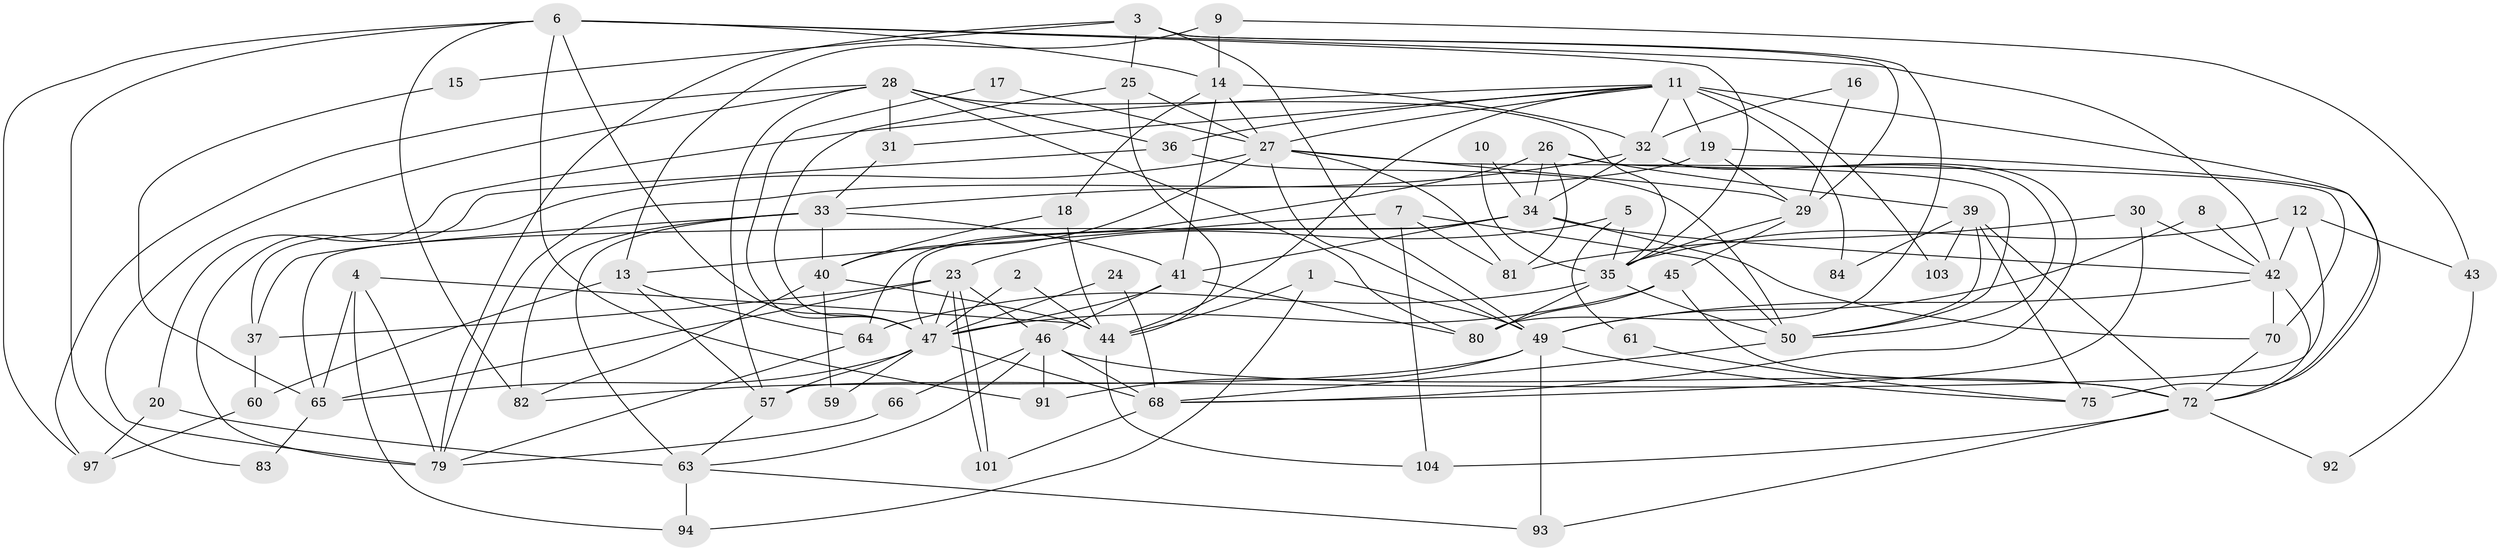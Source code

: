// Generated by graph-tools (version 1.1) at 2025/24/03/03/25 07:24:02]
// undirected, 72 vertices, 171 edges
graph export_dot {
graph [start="1"]
  node [color=gray90,style=filled];
  1;
  2;
  3;
  4;
  5;
  6 [super="+62"];
  7;
  8;
  9;
  10;
  11 [super="+22"];
  12 [super="+100"];
  13 [super="+21"];
  14 [super="+52"];
  15;
  16;
  17;
  18;
  19 [super="+38"];
  20;
  23 [super="+48"];
  24;
  25;
  26 [super="+85"];
  27 [super="+90"];
  28 [super="+53"];
  29 [super="+105"];
  30;
  31;
  32 [super="+96"];
  33 [super="+71"];
  34 [super="+58"];
  35 [super="+89"];
  36;
  37;
  39;
  40 [super="+77"];
  41 [super="+67"];
  42 [super="+55"];
  43;
  44 [super="+73"];
  45 [super="+51"];
  46 [super="+78"];
  47 [super="+54"];
  49 [super="+56"];
  50 [super="+102"];
  57 [super="+86"];
  59;
  60;
  61;
  63 [super="+95"];
  64;
  65 [super="+69"];
  66;
  68 [super="+99"];
  70 [super="+76"];
  72 [super="+74"];
  75;
  79 [super="+87"];
  80;
  81 [super="+88"];
  82;
  83;
  84;
  91;
  92;
  93;
  94;
  97 [super="+98"];
  101;
  103;
  104;
  1 -- 49;
  1 -- 94;
  1 -- 44;
  2 -- 47;
  2 -- 44;
  3 -- 49;
  3 -- 15;
  3 -- 25;
  3 -- 79;
  3 -- 80;
  3 -- 29;
  4 -- 44;
  4 -- 79;
  4 -- 94;
  4 -- 65;
  5 -- 35;
  5 -- 61;
  5 -- 23;
  6 -- 97;
  6 -- 82;
  6 -- 83;
  6 -- 42;
  6 -- 91;
  6 -- 14;
  6 -- 47;
  6 -- 35;
  7 -- 104;
  7 -- 13;
  7 -- 50;
  7 -- 81;
  8 -- 42;
  8 -- 49;
  9 -- 13;
  9 -- 43;
  9 -- 14;
  10 -- 34;
  10 -- 35;
  11 -- 36;
  11 -- 20;
  11 -- 31;
  11 -- 75 [weight=2];
  11 -- 27;
  11 -- 32;
  11 -- 19 [weight=2];
  11 -- 84;
  11 -- 103;
  11 -- 44;
  12 -- 57;
  12 -- 42 [weight=2];
  12 -- 43;
  12 -- 35;
  13 -- 60 [weight=2];
  13 -- 64;
  13 -- 57;
  14 -- 41;
  14 -- 18;
  14 -- 27;
  14 -- 32;
  15 -- 65;
  16 -- 29;
  16 -- 32;
  17 -- 27;
  17 -- 47;
  18 -- 40;
  18 -- 44;
  19 -- 29;
  19 -- 72;
  19 -- 79;
  20 -- 63 [weight=2];
  20 -- 97;
  23 -- 101;
  23 -- 101;
  23 -- 37;
  23 -- 65;
  23 -- 47;
  23 -- 46;
  24 -- 68;
  24 -- 47;
  25 -- 47;
  25 -- 44;
  25 -- 27;
  26 -- 34;
  26 -- 64;
  26 -- 50;
  26 -- 39;
  26 -- 81;
  27 -- 40;
  27 -- 37;
  27 -- 49;
  27 -- 29;
  27 -- 70;
  27 -- 81;
  28 -- 57;
  28 -- 31;
  28 -- 79;
  28 -- 97;
  28 -- 80;
  28 -- 36;
  28 -- 35;
  29 -- 45;
  29 -- 35;
  30 -- 68;
  30 -- 81;
  30 -- 42;
  31 -- 33;
  32 -- 33;
  32 -- 34;
  32 -- 68;
  32 -- 50;
  33 -- 37;
  33 -- 40;
  33 -- 41;
  33 -- 82;
  33 -- 63;
  34 -- 65 [weight=2];
  34 -- 70;
  34 -- 42;
  34 -- 47;
  34 -- 41;
  35 -- 64;
  35 -- 80;
  35 -- 50;
  36 -- 79;
  36 -- 50;
  37 -- 60;
  39 -- 75;
  39 -- 50;
  39 -- 72;
  39 -- 84;
  39 -- 103;
  40 -- 44;
  40 -- 59;
  40 -- 82;
  41 -- 46;
  41 -- 47;
  41 -- 80;
  42 -- 70;
  42 -- 49;
  42 -- 72;
  43 -- 92;
  44 -- 104;
  45 -- 80;
  45 -- 72;
  45 -- 47;
  46 -- 66;
  46 -- 68;
  46 -- 91;
  46 -- 63;
  46 -- 72;
  47 -- 65;
  47 -- 57;
  47 -- 59;
  47 -- 68;
  49 -- 75;
  49 -- 93;
  49 -- 82;
  49 -- 91;
  50 -- 68;
  57 -- 63;
  60 -- 97;
  61 -- 75;
  63 -- 93;
  63 -- 94;
  64 -- 79;
  65 -- 83;
  66 -- 79;
  68 -- 101;
  70 -- 72;
  72 -- 92;
  72 -- 104;
  72 -- 93;
}
